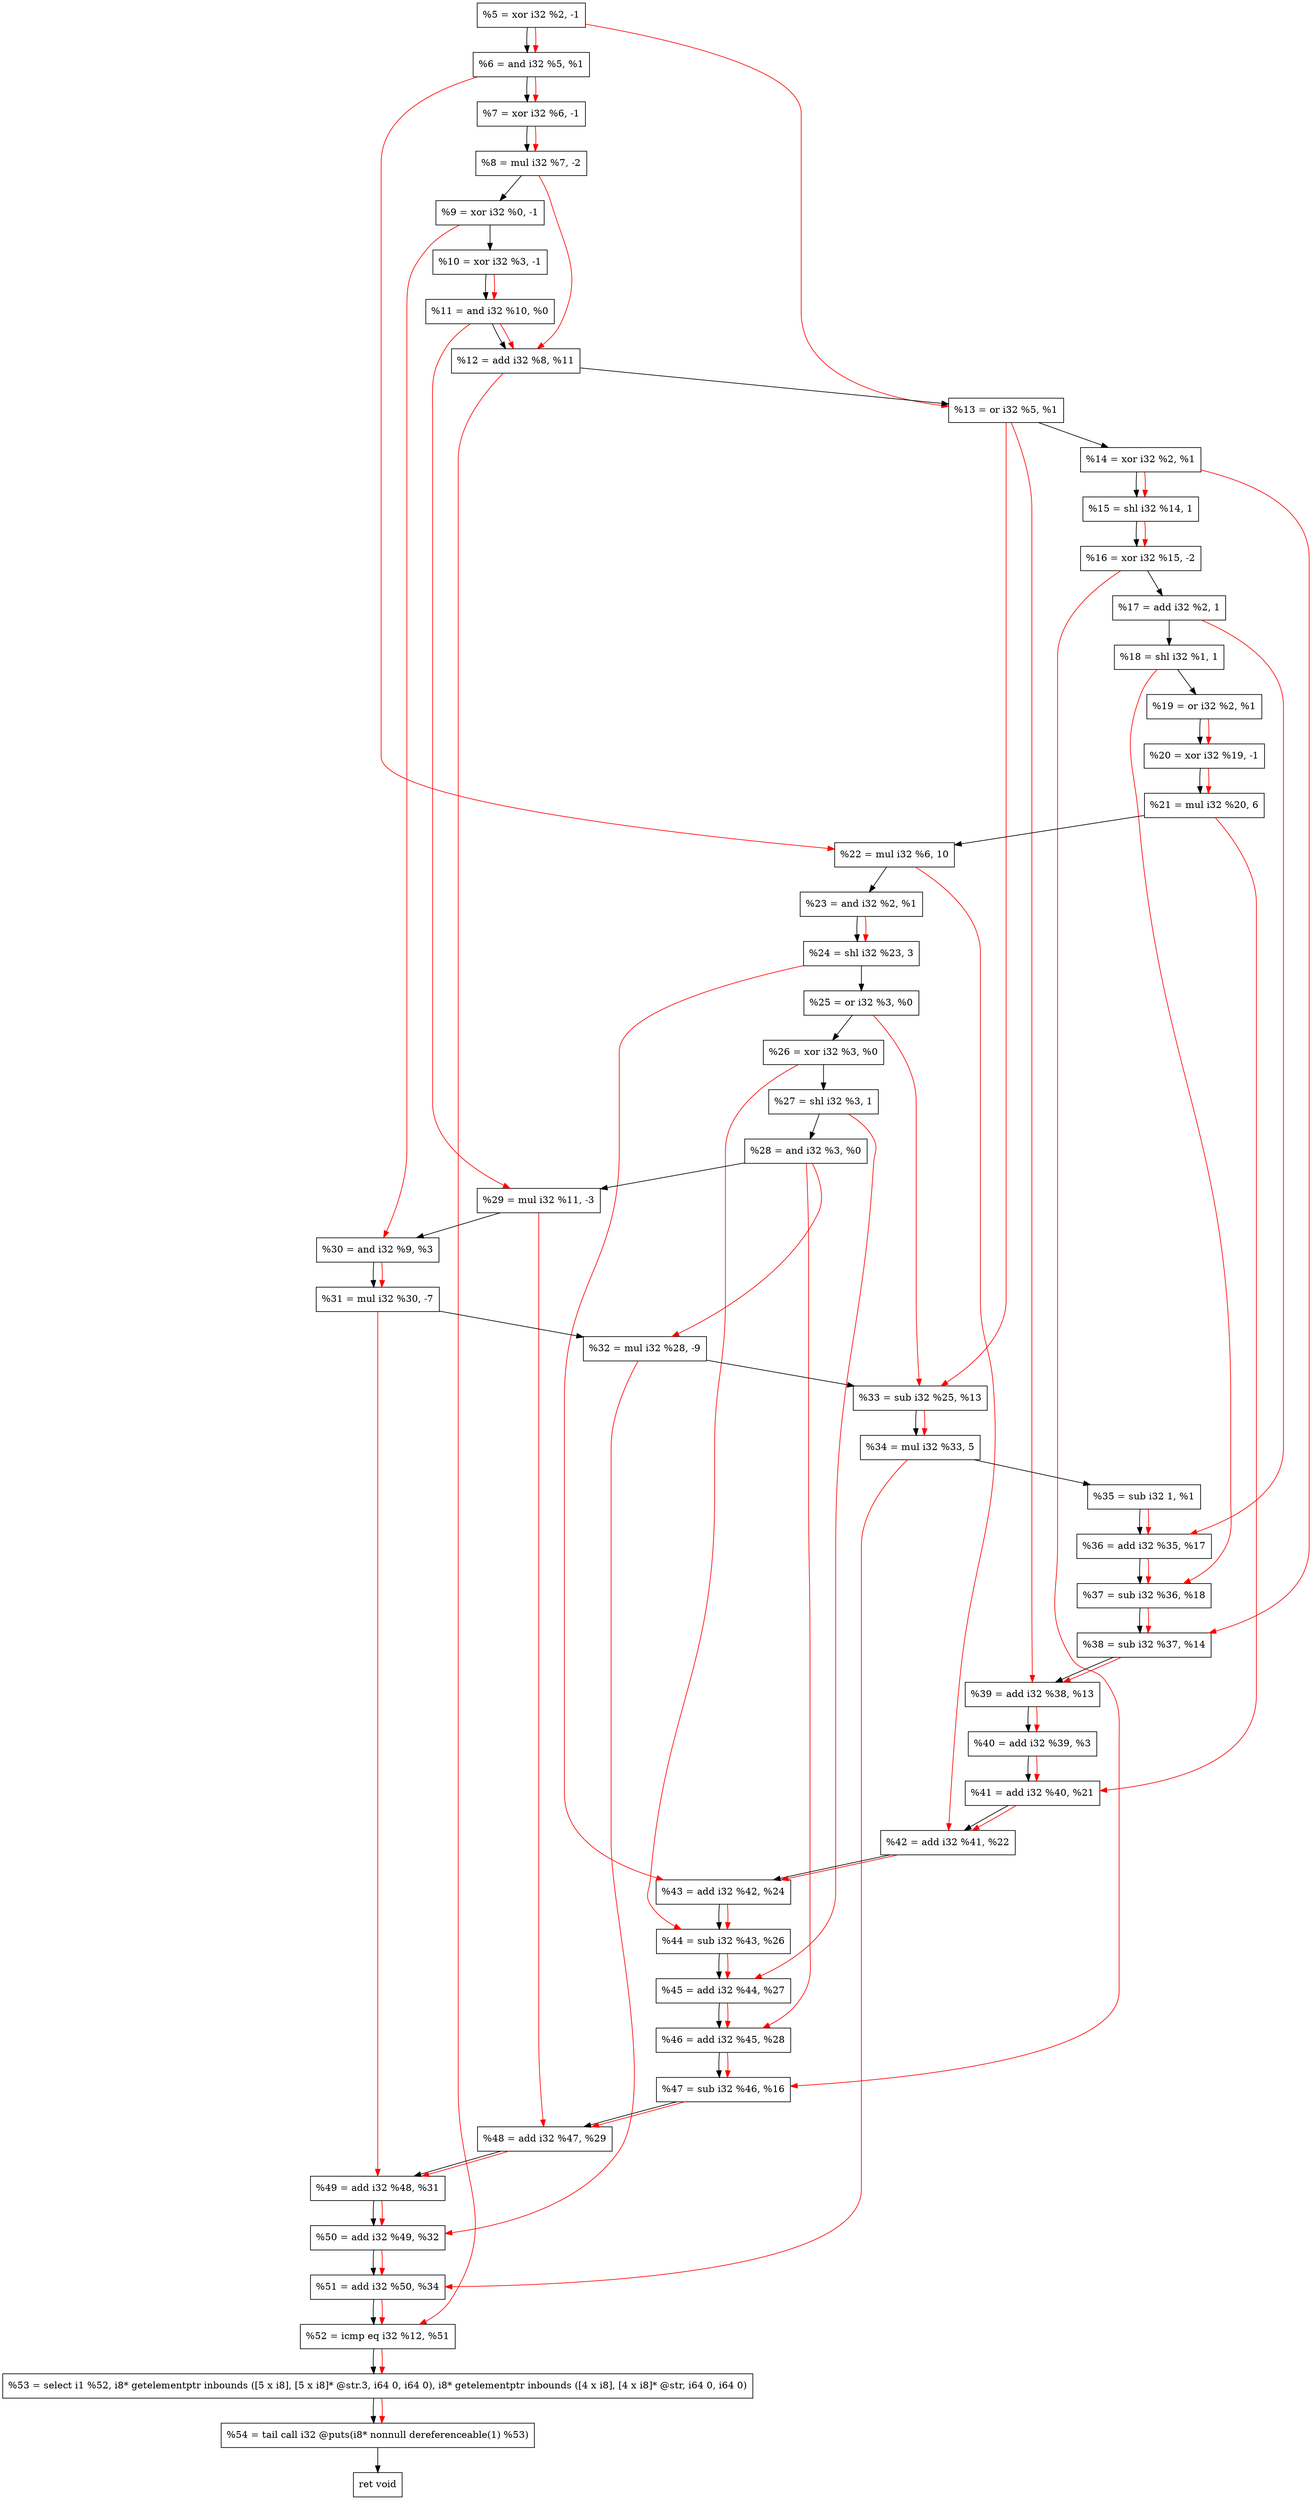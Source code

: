 digraph "DFG for'crackme' function" {
	Node0x16e3d60[shape=record, label="  %5 = xor i32 %2, -1"];
	Node0x16e3dd0[shape=record, label="  %6 = and i32 %5, %1"];
	Node0x16e3e40[shape=record, label="  %7 = xor i32 %6, -1"];
	Node0x16e3ee0[shape=record, label="  %8 = mul i32 %7, -2"];
	Node0x16e3f50[shape=record, label="  %9 = xor i32 %0, -1"];
	Node0x16e3fc0[shape=record, label="  %10 = xor i32 %3, -1"];
	Node0x16e4030[shape=record, label="  %11 = and i32 %10, %0"];
	Node0x16e40a0[shape=record, label="  %12 = add i32 %8, %11"];
	Node0x16e4110[shape=record, label="  %13 = or i32 %5, %1"];
	Node0x16e4180[shape=record, label="  %14 = xor i32 %2, %1"];
	Node0x16e4220[shape=record, label="  %15 = shl i32 %14, 1"];
	Node0x16e4290[shape=record, label="  %16 = xor i32 %15, -2"];
	Node0x16e4300[shape=record, label="  %17 = add i32 %2, 1"];
	Node0x16e4370[shape=record, label="  %18 = shl i32 %1, 1"];
	Node0x16e43e0[shape=record, label="  %19 = or i32 %2, %1"];
	Node0x16e4450[shape=record, label="  %20 = xor i32 %19, -1"];
	Node0x16e44f0[shape=record, label="  %21 = mul i32 %20, 6"];
	Node0x16e4590[shape=record, label="  %22 = mul i32 %6, 10"];
	Node0x16e4600[shape=record, label="  %23 = and i32 %2, %1"];
	Node0x16e46a0[shape=record, label="  %24 = shl i32 %23, 3"];
	Node0x16e4710[shape=record, label="  %25 = or i32 %3, %0"];
	Node0x16e4780[shape=record, label="  %26 = xor i32 %3, %0"];
	Node0x16e47f0[shape=record, label="  %27 = shl i32 %3, 1"];
	Node0x16e4860[shape=record, label="  %28 = and i32 %3, %0"];
	Node0x16e4900[shape=record, label="  %29 = mul i32 %11, -3"];
	Node0x16e4970[shape=record, label="  %30 = and i32 %9, %3"];
	Node0x16e4a10[shape=record, label="  %31 = mul i32 %30, -7"];
	Node0x16e4ab0[shape=record, label="  %32 = mul i32 %28, -9"];
	Node0x16e4d30[shape=record, label="  %33 = sub i32 %25, %13"];
	Node0x16e4dd0[shape=record, label="  %34 = mul i32 %33, 5"];
	Node0x16e4e40[shape=record, label="  %35 = sub i32 1, %1"];
	Node0x16e4eb0[shape=record, label="  %36 = add i32 %35, %17"];
	Node0x16e4f20[shape=record, label="  %37 = sub i32 %36, %18"];
	Node0x16e4f90[shape=record, label="  %38 = sub i32 %37, %14"];
	Node0x16e5000[shape=record, label="  %39 = add i32 %38, %13"];
	Node0x16e5070[shape=record, label="  %40 = add i32 %39, %3"];
	Node0x16e50e0[shape=record, label="  %41 = add i32 %40, %21"];
	Node0x16e5150[shape=record, label="  %42 = add i32 %41, %22"];
	Node0x16e51c0[shape=record, label="  %43 = add i32 %42, %24"];
	Node0x16e5230[shape=record, label="  %44 = sub i32 %43, %26"];
	Node0x16e52a0[shape=record, label="  %45 = add i32 %44, %27"];
	Node0x16e5310[shape=record, label="  %46 = add i32 %45, %28"];
	Node0x16e5380[shape=record, label="  %47 = sub i32 %46, %16"];
	Node0x16e53f0[shape=record, label="  %48 = add i32 %47, %29"];
	Node0x16e5460[shape=record, label="  %49 = add i32 %48, %31"];
	Node0x16e54d0[shape=record, label="  %50 = add i32 %49, %32"];
	Node0x16e5540[shape=record, label="  %51 = add i32 %50, %34"];
	Node0x16e55b0[shape=record, label="  %52 = icmp eq i32 %12, %51"];
	Node0x1684268[shape=record, label="  %53 = select i1 %52, i8* getelementptr inbounds ([5 x i8], [5 x i8]* @str.3, i64 0, i64 0), i8* getelementptr inbounds ([4 x i8], [4 x i8]* @str, i64 0, i64 0)"];
	Node0x16e5a50[shape=record, label="  %54 = tail call i32 @puts(i8* nonnull dereferenceable(1) %53)"];
	Node0x16e5aa0[shape=record, label="  ret void"];
	Node0x16e3d60 -> Node0x16e3dd0;
	Node0x16e3dd0 -> Node0x16e3e40;
	Node0x16e3e40 -> Node0x16e3ee0;
	Node0x16e3ee0 -> Node0x16e3f50;
	Node0x16e3f50 -> Node0x16e3fc0;
	Node0x16e3fc0 -> Node0x16e4030;
	Node0x16e4030 -> Node0x16e40a0;
	Node0x16e40a0 -> Node0x16e4110;
	Node0x16e4110 -> Node0x16e4180;
	Node0x16e4180 -> Node0x16e4220;
	Node0x16e4220 -> Node0x16e4290;
	Node0x16e4290 -> Node0x16e4300;
	Node0x16e4300 -> Node0x16e4370;
	Node0x16e4370 -> Node0x16e43e0;
	Node0x16e43e0 -> Node0x16e4450;
	Node0x16e4450 -> Node0x16e44f0;
	Node0x16e44f0 -> Node0x16e4590;
	Node0x16e4590 -> Node0x16e4600;
	Node0x16e4600 -> Node0x16e46a0;
	Node0x16e46a0 -> Node0x16e4710;
	Node0x16e4710 -> Node0x16e4780;
	Node0x16e4780 -> Node0x16e47f0;
	Node0x16e47f0 -> Node0x16e4860;
	Node0x16e4860 -> Node0x16e4900;
	Node0x16e4900 -> Node0x16e4970;
	Node0x16e4970 -> Node0x16e4a10;
	Node0x16e4a10 -> Node0x16e4ab0;
	Node0x16e4ab0 -> Node0x16e4d30;
	Node0x16e4d30 -> Node0x16e4dd0;
	Node0x16e4dd0 -> Node0x16e4e40;
	Node0x16e4e40 -> Node0x16e4eb0;
	Node0x16e4eb0 -> Node0x16e4f20;
	Node0x16e4f20 -> Node0x16e4f90;
	Node0x16e4f90 -> Node0x16e5000;
	Node0x16e5000 -> Node0x16e5070;
	Node0x16e5070 -> Node0x16e50e0;
	Node0x16e50e0 -> Node0x16e5150;
	Node0x16e5150 -> Node0x16e51c0;
	Node0x16e51c0 -> Node0x16e5230;
	Node0x16e5230 -> Node0x16e52a0;
	Node0x16e52a0 -> Node0x16e5310;
	Node0x16e5310 -> Node0x16e5380;
	Node0x16e5380 -> Node0x16e53f0;
	Node0x16e53f0 -> Node0x16e5460;
	Node0x16e5460 -> Node0x16e54d0;
	Node0x16e54d0 -> Node0x16e5540;
	Node0x16e5540 -> Node0x16e55b0;
	Node0x16e55b0 -> Node0x1684268;
	Node0x1684268 -> Node0x16e5a50;
	Node0x16e5a50 -> Node0x16e5aa0;
edge [color=red]
	Node0x16e3d60 -> Node0x16e3dd0;
	Node0x16e3dd0 -> Node0x16e3e40;
	Node0x16e3e40 -> Node0x16e3ee0;
	Node0x16e3fc0 -> Node0x16e4030;
	Node0x16e3ee0 -> Node0x16e40a0;
	Node0x16e4030 -> Node0x16e40a0;
	Node0x16e3d60 -> Node0x16e4110;
	Node0x16e4180 -> Node0x16e4220;
	Node0x16e4220 -> Node0x16e4290;
	Node0x16e43e0 -> Node0x16e4450;
	Node0x16e4450 -> Node0x16e44f0;
	Node0x16e3dd0 -> Node0x16e4590;
	Node0x16e4600 -> Node0x16e46a0;
	Node0x16e4030 -> Node0x16e4900;
	Node0x16e3f50 -> Node0x16e4970;
	Node0x16e4970 -> Node0x16e4a10;
	Node0x16e4860 -> Node0x16e4ab0;
	Node0x16e4710 -> Node0x16e4d30;
	Node0x16e4110 -> Node0x16e4d30;
	Node0x16e4d30 -> Node0x16e4dd0;
	Node0x16e4e40 -> Node0x16e4eb0;
	Node0x16e4300 -> Node0x16e4eb0;
	Node0x16e4eb0 -> Node0x16e4f20;
	Node0x16e4370 -> Node0x16e4f20;
	Node0x16e4f20 -> Node0x16e4f90;
	Node0x16e4180 -> Node0x16e4f90;
	Node0x16e4f90 -> Node0x16e5000;
	Node0x16e4110 -> Node0x16e5000;
	Node0x16e5000 -> Node0x16e5070;
	Node0x16e5070 -> Node0x16e50e0;
	Node0x16e44f0 -> Node0x16e50e0;
	Node0x16e50e0 -> Node0x16e5150;
	Node0x16e4590 -> Node0x16e5150;
	Node0x16e5150 -> Node0x16e51c0;
	Node0x16e46a0 -> Node0x16e51c0;
	Node0x16e51c0 -> Node0x16e5230;
	Node0x16e4780 -> Node0x16e5230;
	Node0x16e5230 -> Node0x16e52a0;
	Node0x16e47f0 -> Node0x16e52a0;
	Node0x16e52a0 -> Node0x16e5310;
	Node0x16e4860 -> Node0x16e5310;
	Node0x16e5310 -> Node0x16e5380;
	Node0x16e4290 -> Node0x16e5380;
	Node0x16e5380 -> Node0x16e53f0;
	Node0x16e4900 -> Node0x16e53f0;
	Node0x16e53f0 -> Node0x16e5460;
	Node0x16e4a10 -> Node0x16e5460;
	Node0x16e5460 -> Node0x16e54d0;
	Node0x16e4ab0 -> Node0x16e54d0;
	Node0x16e54d0 -> Node0x16e5540;
	Node0x16e4dd0 -> Node0x16e5540;
	Node0x16e40a0 -> Node0x16e55b0;
	Node0x16e5540 -> Node0x16e55b0;
	Node0x16e55b0 -> Node0x1684268;
	Node0x1684268 -> Node0x16e5a50;
}

